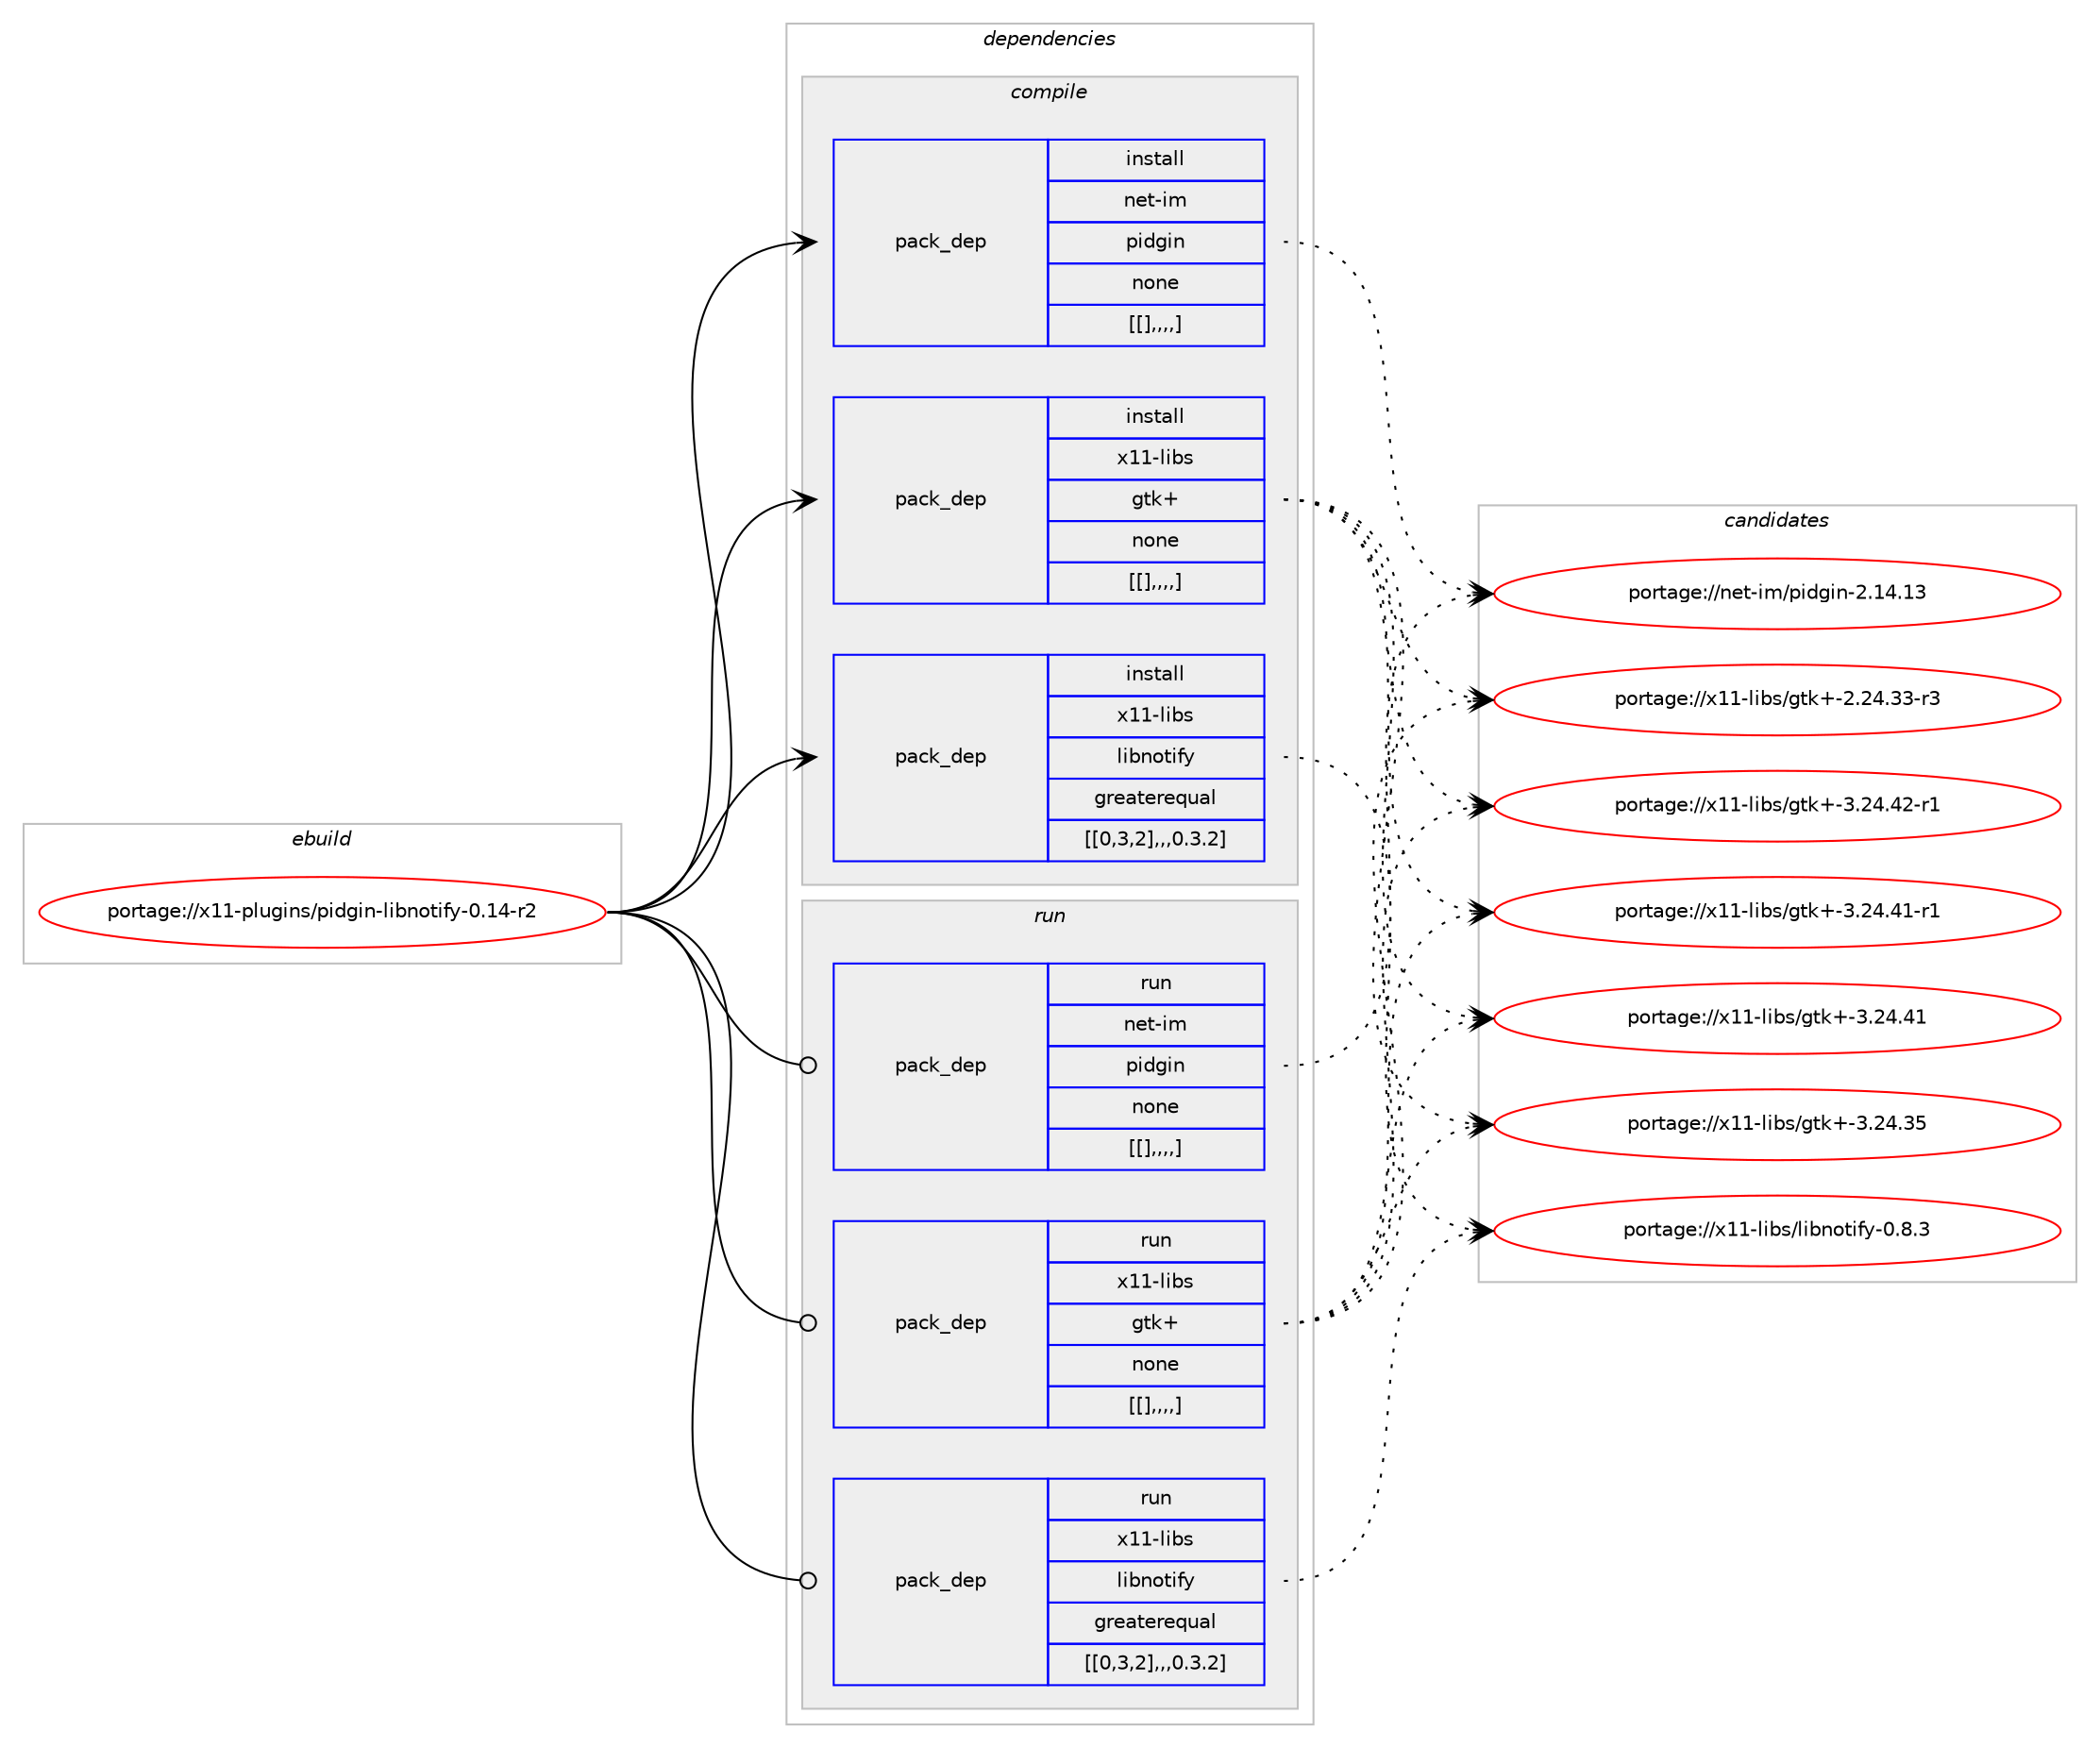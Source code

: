 digraph prolog {

# *************
# Graph options
# *************

newrank=true;
concentrate=true;
compound=true;
graph [rankdir=LR,fontname=Helvetica,fontsize=10,ranksep=1.5];#, ranksep=2.5, nodesep=0.2];
edge  [arrowhead=vee];
node  [fontname=Helvetica,fontsize=10];

# **********
# The ebuild
# **********

subgraph cluster_leftcol {
color=gray;
label=<<i>ebuild</i>>;
id [label="portage://x11-plugins/pidgin-libnotify-0.14-r2", color=red, width=4, href="../x11-plugins/pidgin-libnotify-0.14-r2.svg"];
}

# ****************
# The dependencies
# ****************

subgraph cluster_midcol {
color=gray;
label=<<i>dependencies</i>>;
subgraph cluster_compile {
fillcolor="#eeeeee";
style=filled;
label=<<i>compile</i>>;
subgraph pack2175 {
dependency2818 [label=<<TABLE BORDER="0" CELLBORDER="1" CELLSPACING="0" CELLPADDING="4" WIDTH="220"><TR><TD ROWSPAN="6" CELLPADDING="30">pack_dep</TD></TR><TR><TD WIDTH="110">install</TD></TR><TR><TD>net-im</TD></TR><TR><TD>pidgin</TD></TR><TR><TD>none</TD></TR><TR><TD>[[],,,,]</TD></TR></TABLE>>, shape=none, color=blue];
}
id:e -> dependency2818:w [weight=20,style="solid",arrowhead="vee"];
subgraph pack2178 {
dependency2821 [label=<<TABLE BORDER="0" CELLBORDER="1" CELLSPACING="0" CELLPADDING="4" WIDTH="220"><TR><TD ROWSPAN="6" CELLPADDING="30">pack_dep</TD></TR><TR><TD WIDTH="110">install</TD></TR><TR><TD>x11-libs</TD></TR><TR><TD>gtk+</TD></TR><TR><TD>none</TD></TR><TR><TD>[[],,,,]</TD></TR></TABLE>>, shape=none, color=blue];
}
id:e -> dependency2821:w [weight=20,style="solid",arrowhead="vee"];
subgraph pack2180 {
dependency2824 [label=<<TABLE BORDER="0" CELLBORDER="1" CELLSPACING="0" CELLPADDING="4" WIDTH="220"><TR><TD ROWSPAN="6" CELLPADDING="30">pack_dep</TD></TR><TR><TD WIDTH="110">install</TD></TR><TR><TD>x11-libs</TD></TR><TR><TD>libnotify</TD></TR><TR><TD>greaterequal</TD></TR><TR><TD>[[0,3,2],,,0.3.2]</TD></TR></TABLE>>, shape=none, color=blue];
}
id:e -> dependency2824:w [weight=20,style="solid",arrowhead="vee"];
}
subgraph cluster_compileandrun {
fillcolor="#eeeeee";
style=filled;
label=<<i>compile and run</i>>;
}
subgraph cluster_run {
fillcolor="#eeeeee";
style=filled;
label=<<i>run</i>>;
subgraph pack2183 {
dependency2826 [label=<<TABLE BORDER="0" CELLBORDER="1" CELLSPACING="0" CELLPADDING="4" WIDTH="220"><TR><TD ROWSPAN="6" CELLPADDING="30">pack_dep</TD></TR><TR><TD WIDTH="110">run</TD></TR><TR><TD>net-im</TD></TR><TR><TD>pidgin</TD></TR><TR><TD>none</TD></TR><TR><TD>[[],,,,]</TD></TR></TABLE>>, shape=none, color=blue];
}
id:e -> dependency2826:w [weight=20,style="solid",arrowhead="odot"];
subgraph pack2185 {
dependency2828 [label=<<TABLE BORDER="0" CELLBORDER="1" CELLSPACING="0" CELLPADDING="4" WIDTH="220"><TR><TD ROWSPAN="6" CELLPADDING="30">pack_dep</TD></TR><TR><TD WIDTH="110">run</TD></TR><TR><TD>x11-libs</TD></TR><TR><TD>gtk+</TD></TR><TR><TD>none</TD></TR><TR><TD>[[],,,,]</TD></TR></TABLE>>, shape=none, color=blue];
}
id:e -> dependency2828:w [weight=20,style="solid",arrowhead="odot"];
subgraph pack2187 {
dependency2830 [label=<<TABLE BORDER="0" CELLBORDER="1" CELLSPACING="0" CELLPADDING="4" WIDTH="220"><TR><TD ROWSPAN="6" CELLPADDING="30">pack_dep</TD></TR><TR><TD WIDTH="110">run</TD></TR><TR><TD>x11-libs</TD></TR><TR><TD>libnotify</TD></TR><TR><TD>greaterequal</TD></TR><TR><TD>[[0,3,2],,,0.3.2]</TD></TR></TABLE>>, shape=none, color=blue];
}
id:e -> dependency2830:w [weight=20,style="solid",arrowhead="odot"];
}
}

# **************
# The candidates
# **************

subgraph cluster_choices {
rank=same;
color=gray;
label=<<i>candidates</i>>;

subgraph choice2165 {
color=black;
nodesep=1;
choice11010111645105109471121051001031051104550464952464951 [label="portage://net-im/pidgin-2.14.13", color=red, width=4,href="../net-im/pidgin-2.14.13.svg"];
dependency2818:e -> choice11010111645105109471121051001031051104550464952464951:w [style=dotted,weight="100"];
}
subgraph choice2166 {
color=black;
nodesep=1;
choice12049494510810598115471031161074345514650524652504511449 [label="portage://x11-libs/gtk+-3.24.42-r1", color=red, width=4,href="../x11-libs/gtk+-3.24.42-r1.svg"];
choice12049494510810598115471031161074345514650524652494511449 [label="portage://x11-libs/gtk+-3.24.41-r1", color=red, width=4,href="../x11-libs/gtk+-3.24.41-r1.svg"];
choice1204949451081059811547103116107434551465052465249 [label="portage://x11-libs/gtk+-3.24.41", color=red, width=4,href="../x11-libs/gtk+-3.24.41.svg"];
choice1204949451081059811547103116107434551465052465153 [label="portage://x11-libs/gtk+-3.24.35", color=red, width=4,href="../x11-libs/gtk+-3.24.35.svg"];
choice12049494510810598115471031161074345504650524651514511451 [label="portage://x11-libs/gtk+-2.24.33-r3", color=red, width=4,href="../x11-libs/gtk+-2.24.33-r3.svg"];
dependency2821:e -> choice12049494510810598115471031161074345514650524652504511449:w [style=dotted,weight="100"];
dependency2821:e -> choice12049494510810598115471031161074345514650524652494511449:w [style=dotted,weight="100"];
dependency2821:e -> choice1204949451081059811547103116107434551465052465249:w [style=dotted,weight="100"];
dependency2821:e -> choice1204949451081059811547103116107434551465052465153:w [style=dotted,weight="100"];
dependency2821:e -> choice12049494510810598115471031161074345504650524651514511451:w [style=dotted,weight="100"];
}
subgraph choice2169 {
color=black;
nodesep=1;
choice120494945108105981154710810598110111116105102121454846564651 [label="portage://x11-libs/libnotify-0.8.3", color=red, width=4,href="../x11-libs/libnotify-0.8.3.svg"];
dependency2824:e -> choice120494945108105981154710810598110111116105102121454846564651:w [style=dotted,weight="100"];
}
subgraph choice2170 {
color=black;
nodesep=1;
choice11010111645105109471121051001031051104550464952464951 [label="portage://net-im/pidgin-2.14.13", color=red, width=4,href="../net-im/pidgin-2.14.13.svg"];
dependency2826:e -> choice11010111645105109471121051001031051104550464952464951:w [style=dotted,weight="100"];
}
subgraph choice2172 {
color=black;
nodesep=1;
choice12049494510810598115471031161074345514650524652504511449 [label="portage://x11-libs/gtk+-3.24.42-r1", color=red, width=4,href="../x11-libs/gtk+-3.24.42-r1.svg"];
choice12049494510810598115471031161074345514650524652494511449 [label="portage://x11-libs/gtk+-3.24.41-r1", color=red, width=4,href="../x11-libs/gtk+-3.24.41-r1.svg"];
choice1204949451081059811547103116107434551465052465249 [label="portage://x11-libs/gtk+-3.24.41", color=red, width=4,href="../x11-libs/gtk+-3.24.41.svg"];
choice1204949451081059811547103116107434551465052465153 [label="portage://x11-libs/gtk+-3.24.35", color=red, width=4,href="../x11-libs/gtk+-3.24.35.svg"];
choice12049494510810598115471031161074345504650524651514511451 [label="portage://x11-libs/gtk+-2.24.33-r3", color=red, width=4,href="../x11-libs/gtk+-2.24.33-r3.svg"];
dependency2828:e -> choice12049494510810598115471031161074345514650524652504511449:w [style=dotted,weight="100"];
dependency2828:e -> choice12049494510810598115471031161074345514650524652494511449:w [style=dotted,weight="100"];
dependency2828:e -> choice1204949451081059811547103116107434551465052465249:w [style=dotted,weight="100"];
dependency2828:e -> choice1204949451081059811547103116107434551465052465153:w [style=dotted,weight="100"];
dependency2828:e -> choice12049494510810598115471031161074345504650524651514511451:w [style=dotted,weight="100"];
}
subgraph choice2176 {
color=black;
nodesep=1;
choice120494945108105981154710810598110111116105102121454846564651 [label="portage://x11-libs/libnotify-0.8.3", color=red, width=4,href="../x11-libs/libnotify-0.8.3.svg"];
dependency2830:e -> choice120494945108105981154710810598110111116105102121454846564651:w [style=dotted,weight="100"];
}
}

}
